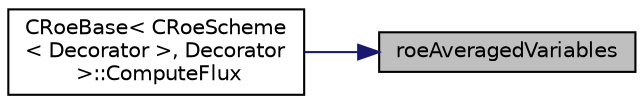 digraph "roeAveragedVariables"
{
 // LATEX_PDF_SIZE
  edge [fontname="Helvetica",fontsize="10",labelfontname="Helvetica",labelfontsize="10"];
  node [fontname="Helvetica",fontsize="10",shape=record];
  rankdir="RL";
  Node1 [label="roeAveragedVariables",height=0.2,width=0.4,color="black", fillcolor="grey75", style="filled", fontcolor="black",tooltip="Compute Roe-averaged variables from pair of primitive variables."];
  Node1 -> Node2 [dir="back",color="midnightblue",fontsize="10",style="solid",fontname="Helvetica"];
  Node2 [label="CRoeBase\< CRoeScheme\l\< Decorator \>, Decorator\l \>::ComputeFlux",height=0.2,width=0.4,color="black", fillcolor="white", style="filled",URL="$classCRoeBase.html#a66014e97b96e951548712bc65bb2857e",tooltip="Implementation of the base Roe flux."];
}
